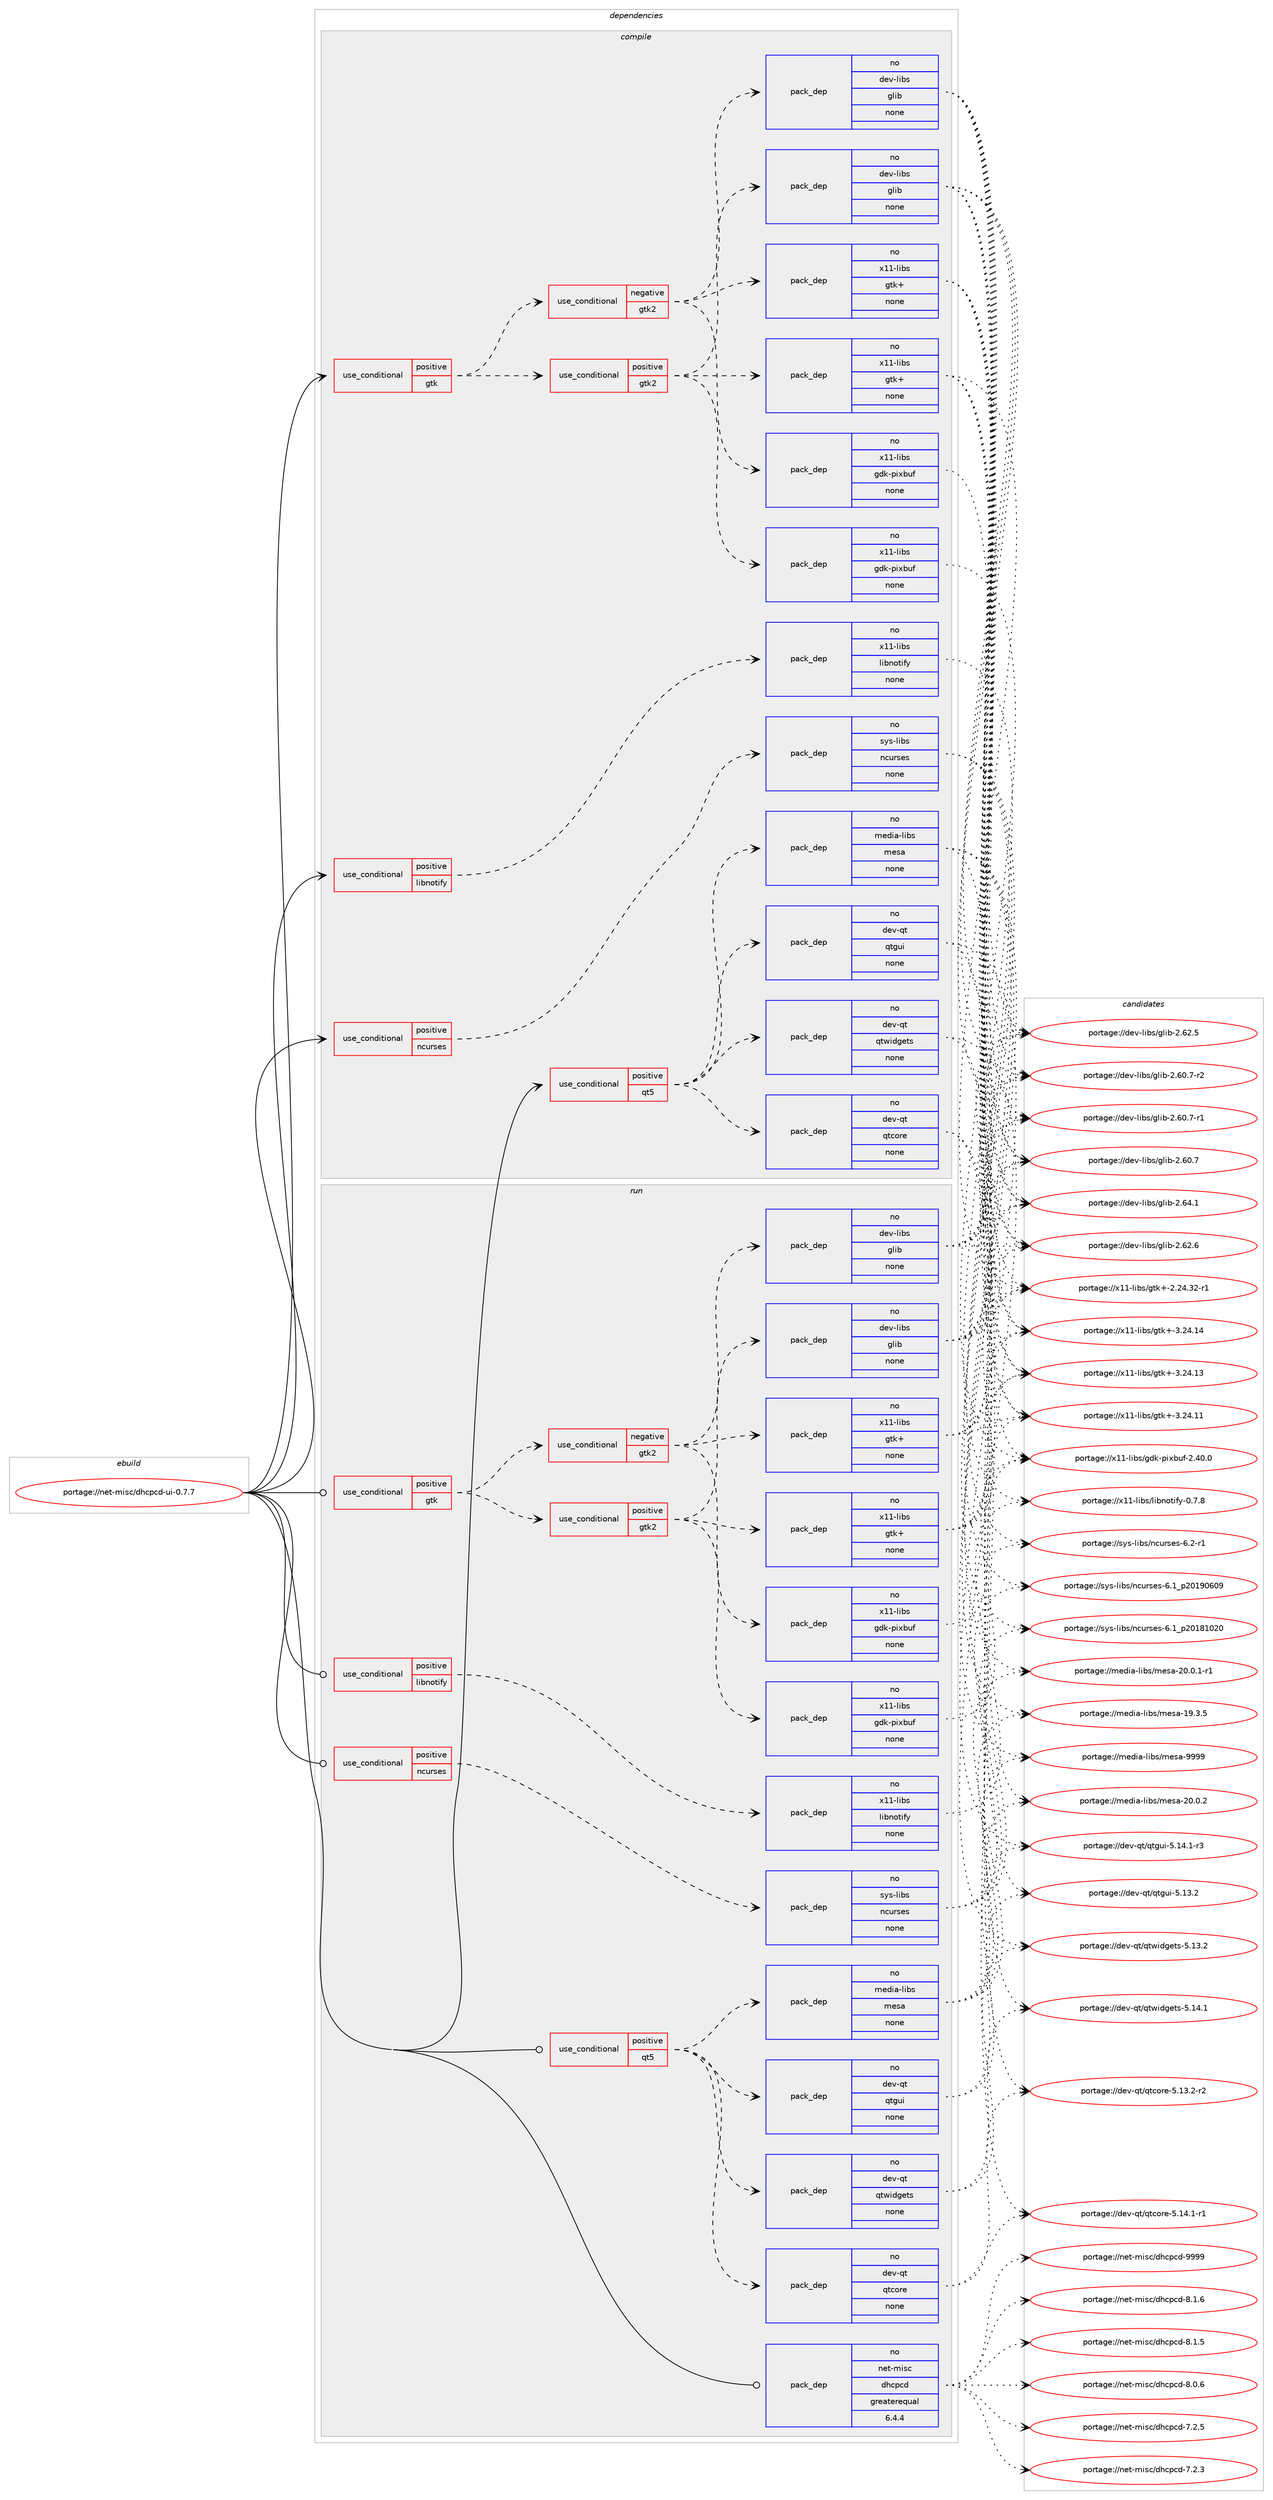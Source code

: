 digraph prolog {

# *************
# Graph options
# *************

newrank=true;
concentrate=true;
compound=true;
graph [rankdir=LR,fontname=Helvetica,fontsize=10,ranksep=1.5];#, ranksep=2.5, nodesep=0.2];
edge  [arrowhead=vee];
node  [fontname=Helvetica,fontsize=10];

# **********
# The ebuild
# **********

subgraph cluster_leftcol {
color=gray;
rank=same;
label=<<i>ebuild</i>>;
id [label="portage://net-misc/dhcpcd-ui-0.7.7", color=red, width=4, href="../net-misc/dhcpcd-ui-0.7.7.svg"];
}

# ****************
# The dependencies
# ****************

subgraph cluster_midcol {
color=gray;
label=<<i>dependencies</i>>;
subgraph cluster_compile {
fillcolor="#eeeeee";
style=filled;
label=<<i>compile</i>>;
subgraph cond3419 {
dependency21277 [label=<<TABLE BORDER="0" CELLBORDER="1" CELLSPACING="0" CELLPADDING="4"><TR><TD ROWSPAN="3" CELLPADDING="10">use_conditional</TD></TR><TR><TD>positive</TD></TR><TR><TD>gtk</TD></TR></TABLE>>, shape=none, color=red];
subgraph cond3420 {
dependency21278 [label=<<TABLE BORDER="0" CELLBORDER="1" CELLSPACING="0" CELLPADDING="4"><TR><TD ROWSPAN="3" CELLPADDING="10">use_conditional</TD></TR><TR><TD>positive</TD></TR><TR><TD>gtk2</TD></TR></TABLE>>, shape=none, color=red];
subgraph pack17497 {
dependency21279 [label=<<TABLE BORDER="0" CELLBORDER="1" CELLSPACING="0" CELLPADDING="4" WIDTH="220"><TR><TD ROWSPAN="6" CELLPADDING="30">pack_dep</TD></TR><TR><TD WIDTH="110">no</TD></TR><TR><TD>dev-libs</TD></TR><TR><TD>glib</TD></TR><TR><TD>none</TD></TR><TR><TD></TD></TR></TABLE>>, shape=none, color=blue];
}
dependency21278:e -> dependency21279:w [weight=20,style="dashed",arrowhead="vee"];
subgraph pack17498 {
dependency21280 [label=<<TABLE BORDER="0" CELLBORDER="1" CELLSPACING="0" CELLPADDING="4" WIDTH="220"><TR><TD ROWSPAN="6" CELLPADDING="30">pack_dep</TD></TR><TR><TD WIDTH="110">no</TD></TR><TR><TD>x11-libs</TD></TR><TR><TD>gdk-pixbuf</TD></TR><TR><TD>none</TD></TR><TR><TD></TD></TR></TABLE>>, shape=none, color=blue];
}
dependency21278:e -> dependency21280:w [weight=20,style="dashed",arrowhead="vee"];
subgraph pack17499 {
dependency21281 [label=<<TABLE BORDER="0" CELLBORDER="1" CELLSPACING="0" CELLPADDING="4" WIDTH="220"><TR><TD ROWSPAN="6" CELLPADDING="30">pack_dep</TD></TR><TR><TD WIDTH="110">no</TD></TR><TR><TD>x11-libs</TD></TR><TR><TD>gtk+</TD></TR><TR><TD>none</TD></TR><TR><TD></TD></TR></TABLE>>, shape=none, color=blue];
}
dependency21278:e -> dependency21281:w [weight=20,style="dashed",arrowhead="vee"];
}
dependency21277:e -> dependency21278:w [weight=20,style="dashed",arrowhead="vee"];
subgraph cond3421 {
dependency21282 [label=<<TABLE BORDER="0" CELLBORDER="1" CELLSPACING="0" CELLPADDING="4"><TR><TD ROWSPAN="3" CELLPADDING="10">use_conditional</TD></TR><TR><TD>negative</TD></TR><TR><TD>gtk2</TD></TR></TABLE>>, shape=none, color=red];
subgraph pack17500 {
dependency21283 [label=<<TABLE BORDER="0" CELLBORDER="1" CELLSPACING="0" CELLPADDING="4" WIDTH="220"><TR><TD ROWSPAN="6" CELLPADDING="30">pack_dep</TD></TR><TR><TD WIDTH="110">no</TD></TR><TR><TD>dev-libs</TD></TR><TR><TD>glib</TD></TR><TR><TD>none</TD></TR><TR><TD></TD></TR></TABLE>>, shape=none, color=blue];
}
dependency21282:e -> dependency21283:w [weight=20,style="dashed",arrowhead="vee"];
subgraph pack17501 {
dependency21284 [label=<<TABLE BORDER="0" CELLBORDER="1" CELLSPACING="0" CELLPADDING="4" WIDTH="220"><TR><TD ROWSPAN="6" CELLPADDING="30">pack_dep</TD></TR><TR><TD WIDTH="110">no</TD></TR><TR><TD>x11-libs</TD></TR><TR><TD>gdk-pixbuf</TD></TR><TR><TD>none</TD></TR><TR><TD></TD></TR></TABLE>>, shape=none, color=blue];
}
dependency21282:e -> dependency21284:w [weight=20,style="dashed",arrowhead="vee"];
subgraph pack17502 {
dependency21285 [label=<<TABLE BORDER="0" CELLBORDER="1" CELLSPACING="0" CELLPADDING="4" WIDTH="220"><TR><TD ROWSPAN="6" CELLPADDING="30">pack_dep</TD></TR><TR><TD WIDTH="110">no</TD></TR><TR><TD>x11-libs</TD></TR><TR><TD>gtk+</TD></TR><TR><TD>none</TD></TR><TR><TD></TD></TR></TABLE>>, shape=none, color=blue];
}
dependency21282:e -> dependency21285:w [weight=20,style="dashed",arrowhead="vee"];
}
dependency21277:e -> dependency21282:w [weight=20,style="dashed",arrowhead="vee"];
}
id:e -> dependency21277:w [weight=20,style="solid",arrowhead="vee"];
subgraph cond3422 {
dependency21286 [label=<<TABLE BORDER="0" CELLBORDER="1" CELLSPACING="0" CELLPADDING="4"><TR><TD ROWSPAN="3" CELLPADDING="10">use_conditional</TD></TR><TR><TD>positive</TD></TR><TR><TD>libnotify</TD></TR></TABLE>>, shape=none, color=red];
subgraph pack17503 {
dependency21287 [label=<<TABLE BORDER="0" CELLBORDER="1" CELLSPACING="0" CELLPADDING="4" WIDTH="220"><TR><TD ROWSPAN="6" CELLPADDING="30">pack_dep</TD></TR><TR><TD WIDTH="110">no</TD></TR><TR><TD>x11-libs</TD></TR><TR><TD>libnotify</TD></TR><TR><TD>none</TD></TR><TR><TD></TD></TR></TABLE>>, shape=none, color=blue];
}
dependency21286:e -> dependency21287:w [weight=20,style="dashed",arrowhead="vee"];
}
id:e -> dependency21286:w [weight=20,style="solid",arrowhead="vee"];
subgraph cond3423 {
dependency21288 [label=<<TABLE BORDER="0" CELLBORDER="1" CELLSPACING="0" CELLPADDING="4"><TR><TD ROWSPAN="3" CELLPADDING="10">use_conditional</TD></TR><TR><TD>positive</TD></TR><TR><TD>ncurses</TD></TR></TABLE>>, shape=none, color=red];
subgraph pack17504 {
dependency21289 [label=<<TABLE BORDER="0" CELLBORDER="1" CELLSPACING="0" CELLPADDING="4" WIDTH="220"><TR><TD ROWSPAN="6" CELLPADDING="30">pack_dep</TD></TR><TR><TD WIDTH="110">no</TD></TR><TR><TD>sys-libs</TD></TR><TR><TD>ncurses</TD></TR><TR><TD>none</TD></TR><TR><TD></TD></TR></TABLE>>, shape=none, color=blue];
}
dependency21288:e -> dependency21289:w [weight=20,style="dashed",arrowhead="vee"];
}
id:e -> dependency21288:w [weight=20,style="solid",arrowhead="vee"];
subgraph cond3424 {
dependency21290 [label=<<TABLE BORDER="0" CELLBORDER="1" CELLSPACING="0" CELLPADDING="4"><TR><TD ROWSPAN="3" CELLPADDING="10">use_conditional</TD></TR><TR><TD>positive</TD></TR><TR><TD>qt5</TD></TR></TABLE>>, shape=none, color=red];
subgraph pack17505 {
dependency21291 [label=<<TABLE BORDER="0" CELLBORDER="1" CELLSPACING="0" CELLPADDING="4" WIDTH="220"><TR><TD ROWSPAN="6" CELLPADDING="30">pack_dep</TD></TR><TR><TD WIDTH="110">no</TD></TR><TR><TD>dev-qt</TD></TR><TR><TD>qtcore</TD></TR><TR><TD>none</TD></TR><TR><TD></TD></TR></TABLE>>, shape=none, color=blue];
}
dependency21290:e -> dependency21291:w [weight=20,style="dashed",arrowhead="vee"];
subgraph pack17506 {
dependency21292 [label=<<TABLE BORDER="0" CELLBORDER="1" CELLSPACING="0" CELLPADDING="4" WIDTH="220"><TR><TD ROWSPAN="6" CELLPADDING="30">pack_dep</TD></TR><TR><TD WIDTH="110">no</TD></TR><TR><TD>dev-qt</TD></TR><TR><TD>qtgui</TD></TR><TR><TD>none</TD></TR><TR><TD></TD></TR></TABLE>>, shape=none, color=blue];
}
dependency21290:e -> dependency21292:w [weight=20,style="dashed",arrowhead="vee"];
subgraph pack17507 {
dependency21293 [label=<<TABLE BORDER="0" CELLBORDER="1" CELLSPACING="0" CELLPADDING="4" WIDTH="220"><TR><TD ROWSPAN="6" CELLPADDING="30">pack_dep</TD></TR><TR><TD WIDTH="110">no</TD></TR><TR><TD>dev-qt</TD></TR><TR><TD>qtwidgets</TD></TR><TR><TD>none</TD></TR><TR><TD></TD></TR></TABLE>>, shape=none, color=blue];
}
dependency21290:e -> dependency21293:w [weight=20,style="dashed",arrowhead="vee"];
subgraph pack17508 {
dependency21294 [label=<<TABLE BORDER="0" CELLBORDER="1" CELLSPACING="0" CELLPADDING="4" WIDTH="220"><TR><TD ROWSPAN="6" CELLPADDING="30">pack_dep</TD></TR><TR><TD WIDTH="110">no</TD></TR><TR><TD>media-libs</TD></TR><TR><TD>mesa</TD></TR><TR><TD>none</TD></TR><TR><TD></TD></TR></TABLE>>, shape=none, color=blue];
}
dependency21290:e -> dependency21294:w [weight=20,style="dashed",arrowhead="vee"];
}
id:e -> dependency21290:w [weight=20,style="solid",arrowhead="vee"];
}
subgraph cluster_compileandrun {
fillcolor="#eeeeee";
style=filled;
label=<<i>compile and run</i>>;
}
subgraph cluster_run {
fillcolor="#eeeeee";
style=filled;
label=<<i>run</i>>;
subgraph cond3425 {
dependency21295 [label=<<TABLE BORDER="0" CELLBORDER="1" CELLSPACING="0" CELLPADDING="4"><TR><TD ROWSPAN="3" CELLPADDING="10">use_conditional</TD></TR><TR><TD>positive</TD></TR><TR><TD>gtk</TD></TR></TABLE>>, shape=none, color=red];
subgraph cond3426 {
dependency21296 [label=<<TABLE BORDER="0" CELLBORDER="1" CELLSPACING="0" CELLPADDING="4"><TR><TD ROWSPAN="3" CELLPADDING="10">use_conditional</TD></TR><TR><TD>positive</TD></TR><TR><TD>gtk2</TD></TR></TABLE>>, shape=none, color=red];
subgraph pack17509 {
dependency21297 [label=<<TABLE BORDER="0" CELLBORDER="1" CELLSPACING="0" CELLPADDING="4" WIDTH="220"><TR><TD ROWSPAN="6" CELLPADDING="30">pack_dep</TD></TR><TR><TD WIDTH="110">no</TD></TR><TR><TD>dev-libs</TD></TR><TR><TD>glib</TD></TR><TR><TD>none</TD></TR><TR><TD></TD></TR></TABLE>>, shape=none, color=blue];
}
dependency21296:e -> dependency21297:w [weight=20,style="dashed",arrowhead="vee"];
subgraph pack17510 {
dependency21298 [label=<<TABLE BORDER="0" CELLBORDER="1" CELLSPACING="0" CELLPADDING="4" WIDTH="220"><TR><TD ROWSPAN="6" CELLPADDING="30">pack_dep</TD></TR><TR><TD WIDTH="110">no</TD></TR><TR><TD>x11-libs</TD></TR><TR><TD>gdk-pixbuf</TD></TR><TR><TD>none</TD></TR><TR><TD></TD></TR></TABLE>>, shape=none, color=blue];
}
dependency21296:e -> dependency21298:w [weight=20,style="dashed",arrowhead="vee"];
subgraph pack17511 {
dependency21299 [label=<<TABLE BORDER="0" CELLBORDER="1" CELLSPACING="0" CELLPADDING="4" WIDTH="220"><TR><TD ROWSPAN="6" CELLPADDING="30">pack_dep</TD></TR><TR><TD WIDTH="110">no</TD></TR><TR><TD>x11-libs</TD></TR><TR><TD>gtk+</TD></TR><TR><TD>none</TD></TR><TR><TD></TD></TR></TABLE>>, shape=none, color=blue];
}
dependency21296:e -> dependency21299:w [weight=20,style="dashed",arrowhead="vee"];
}
dependency21295:e -> dependency21296:w [weight=20,style="dashed",arrowhead="vee"];
subgraph cond3427 {
dependency21300 [label=<<TABLE BORDER="0" CELLBORDER="1" CELLSPACING="0" CELLPADDING="4"><TR><TD ROWSPAN="3" CELLPADDING="10">use_conditional</TD></TR><TR><TD>negative</TD></TR><TR><TD>gtk2</TD></TR></TABLE>>, shape=none, color=red];
subgraph pack17512 {
dependency21301 [label=<<TABLE BORDER="0" CELLBORDER="1" CELLSPACING="0" CELLPADDING="4" WIDTH="220"><TR><TD ROWSPAN="6" CELLPADDING="30">pack_dep</TD></TR><TR><TD WIDTH="110">no</TD></TR><TR><TD>dev-libs</TD></TR><TR><TD>glib</TD></TR><TR><TD>none</TD></TR><TR><TD></TD></TR></TABLE>>, shape=none, color=blue];
}
dependency21300:e -> dependency21301:w [weight=20,style="dashed",arrowhead="vee"];
subgraph pack17513 {
dependency21302 [label=<<TABLE BORDER="0" CELLBORDER="1" CELLSPACING="0" CELLPADDING="4" WIDTH="220"><TR><TD ROWSPAN="6" CELLPADDING="30">pack_dep</TD></TR><TR><TD WIDTH="110">no</TD></TR><TR><TD>x11-libs</TD></TR><TR><TD>gdk-pixbuf</TD></TR><TR><TD>none</TD></TR><TR><TD></TD></TR></TABLE>>, shape=none, color=blue];
}
dependency21300:e -> dependency21302:w [weight=20,style="dashed",arrowhead="vee"];
subgraph pack17514 {
dependency21303 [label=<<TABLE BORDER="0" CELLBORDER="1" CELLSPACING="0" CELLPADDING="4" WIDTH="220"><TR><TD ROWSPAN="6" CELLPADDING="30">pack_dep</TD></TR><TR><TD WIDTH="110">no</TD></TR><TR><TD>x11-libs</TD></TR><TR><TD>gtk+</TD></TR><TR><TD>none</TD></TR><TR><TD></TD></TR></TABLE>>, shape=none, color=blue];
}
dependency21300:e -> dependency21303:w [weight=20,style="dashed",arrowhead="vee"];
}
dependency21295:e -> dependency21300:w [weight=20,style="dashed",arrowhead="vee"];
}
id:e -> dependency21295:w [weight=20,style="solid",arrowhead="odot"];
subgraph cond3428 {
dependency21304 [label=<<TABLE BORDER="0" CELLBORDER="1" CELLSPACING="0" CELLPADDING="4"><TR><TD ROWSPAN="3" CELLPADDING="10">use_conditional</TD></TR><TR><TD>positive</TD></TR><TR><TD>libnotify</TD></TR></TABLE>>, shape=none, color=red];
subgraph pack17515 {
dependency21305 [label=<<TABLE BORDER="0" CELLBORDER="1" CELLSPACING="0" CELLPADDING="4" WIDTH="220"><TR><TD ROWSPAN="6" CELLPADDING="30">pack_dep</TD></TR><TR><TD WIDTH="110">no</TD></TR><TR><TD>x11-libs</TD></TR><TR><TD>libnotify</TD></TR><TR><TD>none</TD></TR><TR><TD></TD></TR></TABLE>>, shape=none, color=blue];
}
dependency21304:e -> dependency21305:w [weight=20,style="dashed",arrowhead="vee"];
}
id:e -> dependency21304:w [weight=20,style="solid",arrowhead="odot"];
subgraph cond3429 {
dependency21306 [label=<<TABLE BORDER="0" CELLBORDER="1" CELLSPACING="0" CELLPADDING="4"><TR><TD ROWSPAN="3" CELLPADDING="10">use_conditional</TD></TR><TR><TD>positive</TD></TR><TR><TD>ncurses</TD></TR></TABLE>>, shape=none, color=red];
subgraph pack17516 {
dependency21307 [label=<<TABLE BORDER="0" CELLBORDER="1" CELLSPACING="0" CELLPADDING="4" WIDTH="220"><TR><TD ROWSPAN="6" CELLPADDING="30">pack_dep</TD></TR><TR><TD WIDTH="110">no</TD></TR><TR><TD>sys-libs</TD></TR><TR><TD>ncurses</TD></TR><TR><TD>none</TD></TR><TR><TD></TD></TR></TABLE>>, shape=none, color=blue];
}
dependency21306:e -> dependency21307:w [weight=20,style="dashed",arrowhead="vee"];
}
id:e -> dependency21306:w [weight=20,style="solid",arrowhead="odot"];
subgraph cond3430 {
dependency21308 [label=<<TABLE BORDER="0" CELLBORDER="1" CELLSPACING="0" CELLPADDING="4"><TR><TD ROWSPAN="3" CELLPADDING="10">use_conditional</TD></TR><TR><TD>positive</TD></TR><TR><TD>qt5</TD></TR></TABLE>>, shape=none, color=red];
subgraph pack17517 {
dependency21309 [label=<<TABLE BORDER="0" CELLBORDER="1" CELLSPACING="0" CELLPADDING="4" WIDTH="220"><TR><TD ROWSPAN="6" CELLPADDING="30">pack_dep</TD></TR><TR><TD WIDTH="110">no</TD></TR><TR><TD>dev-qt</TD></TR><TR><TD>qtcore</TD></TR><TR><TD>none</TD></TR><TR><TD></TD></TR></TABLE>>, shape=none, color=blue];
}
dependency21308:e -> dependency21309:w [weight=20,style="dashed",arrowhead="vee"];
subgraph pack17518 {
dependency21310 [label=<<TABLE BORDER="0" CELLBORDER="1" CELLSPACING="0" CELLPADDING="4" WIDTH="220"><TR><TD ROWSPAN="6" CELLPADDING="30">pack_dep</TD></TR><TR><TD WIDTH="110">no</TD></TR><TR><TD>dev-qt</TD></TR><TR><TD>qtgui</TD></TR><TR><TD>none</TD></TR><TR><TD></TD></TR></TABLE>>, shape=none, color=blue];
}
dependency21308:e -> dependency21310:w [weight=20,style="dashed",arrowhead="vee"];
subgraph pack17519 {
dependency21311 [label=<<TABLE BORDER="0" CELLBORDER="1" CELLSPACING="0" CELLPADDING="4" WIDTH="220"><TR><TD ROWSPAN="6" CELLPADDING="30">pack_dep</TD></TR><TR><TD WIDTH="110">no</TD></TR><TR><TD>dev-qt</TD></TR><TR><TD>qtwidgets</TD></TR><TR><TD>none</TD></TR><TR><TD></TD></TR></TABLE>>, shape=none, color=blue];
}
dependency21308:e -> dependency21311:w [weight=20,style="dashed",arrowhead="vee"];
subgraph pack17520 {
dependency21312 [label=<<TABLE BORDER="0" CELLBORDER="1" CELLSPACING="0" CELLPADDING="4" WIDTH="220"><TR><TD ROWSPAN="6" CELLPADDING="30">pack_dep</TD></TR><TR><TD WIDTH="110">no</TD></TR><TR><TD>media-libs</TD></TR><TR><TD>mesa</TD></TR><TR><TD>none</TD></TR><TR><TD></TD></TR></TABLE>>, shape=none, color=blue];
}
dependency21308:e -> dependency21312:w [weight=20,style="dashed",arrowhead="vee"];
}
id:e -> dependency21308:w [weight=20,style="solid",arrowhead="odot"];
subgraph pack17521 {
dependency21313 [label=<<TABLE BORDER="0" CELLBORDER="1" CELLSPACING="0" CELLPADDING="4" WIDTH="220"><TR><TD ROWSPAN="6" CELLPADDING="30">pack_dep</TD></TR><TR><TD WIDTH="110">no</TD></TR><TR><TD>net-misc</TD></TR><TR><TD>dhcpcd</TD></TR><TR><TD>greaterequal</TD></TR><TR><TD>6.4.4</TD></TR></TABLE>>, shape=none, color=blue];
}
id:e -> dependency21313:w [weight=20,style="solid",arrowhead="odot"];
}
}

# **************
# The candidates
# **************

subgraph cluster_choices {
rank=same;
color=gray;
label=<<i>candidates</i>>;

subgraph choice17497 {
color=black;
nodesep=1;
choice1001011184510810598115471031081059845504654524649 [label="portage://dev-libs/glib-2.64.1", color=red, width=4,href="../dev-libs/glib-2.64.1.svg"];
choice1001011184510810598115471031081059845504654504654 [label="portage://dev-libs/glib-2.62.6", color=red, width=4,href="../dev-libs/glib-2.62.6.svg"];
choice1001011184510810598115471031081059845504654504653 [label="portage://dev-libs/glib-2.62.5", color=red, width=4,href="../dev-libs/glib-2.62.5.svg"];
choice10010111845108105981154710310810598455046544846554511450 [label="portage://dev-libs/glib-2.60.7-r2", color=red, width=4,href="../dev-libs/glib-2.60.7-r2.svg"];
choice10010111845108105981154710310810598455046544846554511449 [label="portage://dev-libs/glib-2.60.7-r1", color=red, width=4,href="../dev-libs/glib-2.60.7-r1.svg"];
choice1001011184510810598115471031081059845504654484655 [label="portage://dev-libs/glib-2.60.7", color=red, width=4,href="../dev-libs/glib-2.60.7.svg"];
dependency21279:e -> choice1001011184510810598115471031081059845504654524649:w [style=dotted,weight="100"];
dependency21279:e -> choice1001011184510810598115471031081059845504654504654:w [style=dotted,weight="100"];
dependency21279:e -> choice1001011184510810598115471031081059845504654504653:w [style=dotted,weight="100"];
dependency21279:e -> choice10010111845108105981154710310810598455046544846554511450:w [style=dotted,weight="100"];
dependency21279:e -> choice10010111845108105981154710310810598455046544846554511449:w [style=dotted,weight="100"];
dependency21279:e -> choice1001011184510810598115471031081059845504654484655:w [style=dotted,weight="100"];
}
subgraph choice17498 {
color=black;
nodesep=1;
choice1204949451081059811547103100107451121051209811710245504652484648 [label="portage://x11-libs/gdk-pixbuf-2.40.0", color=red, width=4,href="../x11-libs/gdk-pixbuf-2.40.0.svg"];
dependency21280:e -> choice1204949451081059811547103100107451121051209811710245504652484648:w [style=dotted,weight="100"];
}
subgraph choice17499 {
color=black;
nodesep=1;
choice1204949451081059811547103116107434551465052464952 [label="portage://x11-libs/gtk+-3.24.14", color=red, width=4,href="../x11-libs/gtk+-3.24.14.svg"];
choice1204949451081059811547103116107434551465052464951 [label="portage://x11-libs/gtk+-3.24.13", color=red, width=4,href="../x11-libs/gtk+-3.24.13.svg"];
choice1204949451081059811547103116107434551465052464949 [label="portage://x11-libs/gtk+-3.24.11", color=red, width=4,href="../x11-libs/gtk+-3.24.11.svg"];
choice12049494510810598115471031161074345504650524651504511449 [label="portage://x11-libs/gtk+-2.24.32-r1", color=red, width=4,href="../x11-libs/gtk+-2.24.32-r1.svg"];
dependency21281:e -> choice1204949451081059811547103116107434551465052464952:w [style=dotted,weight="100"];
dependency21281:e -> choice1204949451081059811547103116107434551465052464951:w [style=dotted,weight="100"];
dependency21281:e -> choice1204949451081059811547103116107434551465052464949:w [style=dotted,weight="100"];
dependency21281:e -> choice12049494510810598115471031161074345504650524651504511449:w [style=dotted,weight="100"];
}
subgraph choice17500 {
color=black;
nodesep=1;
choice1001011184510810598115471031081059845504654524649 [label="portage://dev-libs/glib-2.64.1", color=red, width=4,href="../dev-libs/glib-2.64.1.svg"];
choice1001011184510810598115471031081059845504654504654 [label="portage://dev-libs/glib-2.62.6", color=red, width=4,href="../dev-libs/glib-2.62.6.svg"];
choice1001011184510810598115471031081059845504654504653 [label="portage://dev-libs/glib-2.62.5", color=red, width=4,href="../dev-libs/glib-2.62.5.svg"];
choice10010111845108105981154710310810598455046544846554511450 [label="portage://dev-libs/glib-2.60.7-r2", color=red, width=4,href="../dev-libs/glib-2.60.7-r2.svg"];
choice10010111845108105981154710310810598455046544846554511449 [label="portage://dev-libs/glib-2.60.7-r1", color=red, width=4,href="../dev-libs/glib-2.60.7-r1.svg"];
choice1001011184510810598115471031081059845504654484655 [label="portage://dev-libs/glib-2.60.7", color=red, width=4,href="../dev-libs/glib-2.60.7.svg"];
dependency21283:e -> choice1001011184510810598115471031081059845504654524649:w [style=dotted,weight="100"];
dependency21283:e -> choice1001011184510810598115471031081059845504654504654:w [style=dotted,weight="100"];
dependency21283:e -> choice1001011184510810598115471031081059845504654504653:w [style=dotted,weight="100"];
dependency21283:e -> choice10010111845108105981154710310810598455046544846554511450:w [style=dotted,weight="100"];
dependency21283:e -> choice10010111845108105981154710310810598455046544846554511449:w [style=dotted,weight="100"];
dependency21283:e -> choice1001011184510810598115471031081059845504654484655:w [style=dotted,weight="100"];
}
subgraph choice17501 {
color=black;
nodesep=1;
choice1204949451081059811547103100107451121051209811710245504652484648 [label="portage://x11-libs/gdk-pixbuf-2.40.0", color=red, width=4,href="../x11-libs/gdk-pixbuf-2.40.0.svg"];
dependency21284:e -> choice1204949451081059811547103100107451121051209811710245504652484648:w [style=dotted,weight="100"];
}
subgraph choice17502 {
color=black;
nodesep=1;
choice1204949451081059811547103116107434551465052464952 [label="portage://x11-libs/gtk+-3.24.14", color=red, width=4,href="../x11-libs/gtk+-3.24.14.svg"];
choice1204949451081059811547103116107434551465052464951 [label="portage://x11-libs/gtk+-3.24.13", color=red, width=4,href="../x11-libs/gtk+-3.24.13.svg"];
choice1204949451081059811547103116107434551465052464949 [label="portage://x11-libs/gtk+-3.24.11", color=red, width=4,href="../x11-libs/gtk+-3.24.11.svg"];
choice12049494510810598115471031161074345504650524651504511449 [label="portage://x11-libs/gtk+-2.24.32-r1", color=red, width=4,href="../x11-libs/gtk+-2.24.32-r1.svg"];
dependency21285:e -> choice1204949451081059811547103116107434551465052464952:w [style=dotted,weight="100"];
dependency21285:e -> choice1204949451081059811547103116107434551465052464951:w [style=dotted,weight="100"];
dependency21285:e -> choice1204949451081059811547103116107434551465052464949:w [style=dotted,weight="100"];
dependency21285:e -> choice12049494510810598115471031161074345504650524651504511449:w [style=dotted,weight="100"];
}
subgraph choice17503 {
color=black;
nodesep=1;
choice120494945108105981154710810598110111116105102121454846554656 [label="portage://x11-libs/libnotify-0.7.8", color=red, width=4,href="../x11-libs/libnotify-0.7.8.svg"];
dependency21287:e -> choice120494945108105981154710810598110111116105102121454846554656:w [style=dotted,weight="100"];
}
subgraph choice17504 {
color=black;
nodesep=1;
choice11512111545108105981154711099117114115101115455446504511449 [label="portage://sys-libs/ncurses-6.2-r1", color=red, width=4,href="../sys-libs/ncurses-6.2-r1.svg"];
choice1151211154510810598115471109911711411510111545544649951125048495748544857 [label="portage://sys-libs/ncurses-6.1_p20190609", color=red, width=4,href="../sys-libs/ncurses-6.1_p20190609.svg"];
choice1151211154510810598115471109911711411510111545544649951125048495649485048 [label="portage://sys-libs/ncurses-6.1_p20181020", color=red, width=4,href="../sys-libs/ncurses-6.1_p20181020.svg"];
dependency21289:e -> choice11512111545108105981154711099117114115101115455446504511449:w [style=dotted,weight="100"];
dependency21289:e -> choice1151211154510810598115471109911711411510111545544649951125048495748544857:w [style=dotted,weight="100"];
dependency21289:e -> choice1151211154510810598115471109911711411510111545544649951125048495649485048:w [style=dotted,weight="100"];
}
subgraph choice17505 {
color=black;
nodesep=1;
choice100101118451131164711311699111114101455346495246494511449 [label="portage://dev-qt/qtcore-5.14.1-r1", color=red, width=4,href="../dev-qt/qtcore-5.14.1-r1.svg"];
choice100101118451131164711311699111114101455346495146504511450 [label="portage://dev-qt/qtcore-5.13.2-r2", color=red, width=4,href="../dev-qt/qtcore-5.13.2-r2.svg"];
dependency21291:e -> choice100101118451131164711311699111114101455346495246494511449:w [style=dotted,weight="100"];
dependency21291:e -> choice100101118451131164711311699111114101455346495146504511450:w [style=dotted,weight="100"];
}
subgraph choice17506 {
color=black;
nodesep=1;
choice1001011184511311647113116103117105455346495246494511451 [label="portage://dev-qt/qtgui-5.14.1-r3", color=red, width=4,href="../dev-qt/qtgui-5.14.1-r3.svg"];
choice100101118451131164711311610311710545534649514650 [label="portage://dev-qt/qtgui-5.13.2", color=red, width=4,href="../dev-qt/qtgui-5.13.2.svg"];
dependency21292:e -> choice1001011184511311647113116103117105455346495246494511451:w [style=dotted,weight="100"];
dependency21292:e -> choice100101118451131164711311610311710545534649514650:w [style=dotted,weight="100"];
}
subgraph choice17507 {
color=black;
nodesep=1;
choice100101118451131164711311611910510010310111611545534649524649 [label="portage://dev-qt/qtwidgets-5.14.1", color=red, width=4,href="../dev-qt/qtwidgets-5.14.1.svg"];
choice100101118451131164711311611910510010310111611545534649514650 [label="portage://dev-qt/qtwidgets-5.13.2", color=red, width=4,href="../dev-qt/qtwidgets-5.13.2.svg"];
dependency21293:e -> choice100101118451131164711311611910510010310111611545534649524649:w [style=dotted,weight="100"];
dependency21293:e -> choice100101118451131164711311611910510010310111611545534649514650:w [style=dotted,weight="100"];
}
subgraph choice17508 {
color=black;
nodesep=1;
choice10910110010597451081059811547109101115974557575757 [label="portage://media-libs/mesa-9999", color=red, width=4,href="../media-libs/mesa-9999.svg"];
choice109101100105974510810598115471091011159745504846484650 [label="portage://media-libs/mesa-20.0.2", color=red, width=4,href="../media-libs/mesa-20.0.2.svg"];
choice1091011001059745108105981154710910111597455048464846494511449 [label="portage://media-libs/mesa-20.0.1-r1", color=red, width=4,href="../media-libs/mesa-20.0.1-r1.svg"];
choice109101100105974510810598115471091011159745495746514653 [label="portage://media-libs/mesa-19.3.5", color=red, width=4,href="../media-libs/mesa-19.3.5.svg"];
dependency21294:e -> choice10910110010597451081059811547109101115974557575757:w [style=dotted,weight="100"];
dependency21294:e -> choice109101100105974510810598115471091011159745504846484650:w [style=dotted,weight="100"];
dependency21294:e -> choice1091011001059745108105981154710910111597455048464846494511449:w [style=dotted,weight="100"];
dependency21294:e -> choice109101100105974510810598115471091011159745495746514653:w [style=dotted,weight="100"];
}
subgraph choice17509 {
color=black;
nodesep=1;
choice1001011184510810598115471031081059845504654524649 [label="portage://dev-libs/glib-2.64.1", color=red, width=4,href="../dev-libs/glib-2.64.1.svg"];
choice1001011184510810598115471031081059845504654504654 [label="portage://dev-libs/glib-2.62.6", color=red, width=4,href="../dev-libs/glib-2.62.6.svg"];
choice1001011184510810598115471031081059845504654504653 [label="portage://dev-libs/glib-2.62.5", color=red, width=4,href="../dev-libs/glib-2.62.5.svg"];
choice10010111845108105981154710310810598455046544846554511450 [label="portage://dev-libs/glib-2.60.7-r2", color=red, width=4,href="../dev-libs/glib-2.60.7-r2.svg"];
choice10010111845108105981154710310810598455046544846554511449 [label="portage://dev-libs/glib-2.60.7-r1", color=red, width=4,href="../dev-libs/glib-2.60.7-r1.svg"];
choice1001011184510810598115471031081059845504654484655 [label="portage://dev-libs/glib-2.60.7", color=red, width=4,href="../dev-libs/glib-2.60.7.svg"];
dependency21297:e -> choice1001011184510810598115471031081059845504654524649:w [style=dotted,weight="100"];
dependency21297:e -> choice1001011184510810598115471031081059845504654504654:w [style=dotted,weight="100"];
dependency21297:e -> choice1001011184510810598115471031081059845504654504653:w [style=dotted,weight="100"];
dependency21297:e -> choice10010111845108105981154710310810598455046544846554511450:w [style=dotted,weight="100"];
dependency21297:e -> choice10010111845108105981154710310810598455046544846554511449:w [style=dotted,weight="100"];
dependency21297:e -> choice1001011184510810598115471031081059845504654484655:w [style=dotted,weight="100"];
}
subgraph choice17510 {
color=black;
nodesep=1;
choice1204949451081059811547103100107451121051209811710245504652484648 [label="portage://x11-libs/gdk-pixbuf-2.40.0", color=red, width=4,href="../x11-libs/gdk-pixbuf-2.40.0.svg"];
dependency21298:e -> choice1204949451081059811547103100107451121051209811710245504652484648:w [style=dotted,weight="100"];
}
subgraph choice17511 {
color=black;
nodesep=1;
choice1204949451081059811547103116107434551465052464952 [label="portage://x11-libs/gtk+-3.24.14", color=red, width=4,href="../x11-libs/gtk+-3.24.14.svg"];
choice1204949451081059811547103116107434551465052464951 [label="portage://x11-libs/gtk+-3.24.13", color=red, width=4,href="../x11-libs/gtk+-3.24.13.svg"];
choice1204949451081059811547103116107434551465052464949 [label="portage://x11-libs/gtk+-3.24.11", color=red, width=4,href="../x11-libs/gtk+-3.24.11.svg"];
choice12049494510810598115471031161074345504650524651504511449 [label="portage://x11-libs/gtk+-2.24.32-r1", color=red, width=4,href="../x11-libs/gtk+-2.24.32-r1.svg"];
dependency21299:e -> choice1204949451081059811547103116107434551465052464952:w [style=dotted,weight="100"];
dependency21299:e -> choice1204949451081059811547103116107434551465052464951:w [style=dotted,weight="100"];
dependency21299:e -> choice1204949451081059811547103116107434551465052464949:w [style=dotted,weight="100"];
dependency21299:e -> choice12049494510810598115471031161074345504650524651504511449:w [style=dotted,weight="100"];
}
subgraph choice17512 {
color=black;
nodesep=1;
choice1001011184510810598115471031081059845504654524649 [label="portage://dev-libs/glib-2.64.1", color=red, width=4,href="../dev-libs/glib-2.64.1.svg"];
choice1001011184510810598115471031081059845504654504654 [label="portage://dev-libs/glib-2.62.6", color=red, width=4,href="../dev-libs/glib-2.62.6.svg"];
choice1001011184510810598115471031081059845504654504653 [label="portage://dev-libs/glib-2.62.5", color=red, width=4,href="../dev-libs/glib-2.62.5.svg"];
choice10010111845108105981154710310810598455046544846554511450 [label="portage://dev-libs/glib-2.60.7-r2", color=red, width=4,href="../dev-libs/glib-2.60.7-r2.svg"];
choice10010111845108105981154710310810598455046544846554511449 [label="portage://dev-libs/glib-2.60.7-r1", color=red, width=4,href="../dev-libs/glib-2.60.7-r1.svg"];
choice1001011184510810598115471031081059845504654484655 [label="portage://dev-libs/glib-2.60.7", color=red, width=4,href="../dev-libs/glib-2.60.7.svg"];
dependency21301:e -> choice1001011184510810598115471031081059845504654524649:w [style=dotted,weight="100"];
dependency21301:e -> choice1001011184510810598115471031081059845504654504654:w [style=dotted,weight="100"];
dependency21301:e -> choice1001011184510810598115471031081059845504654504653:w [style=dotted,weight="100"];
dependency21301:e -> choice10010111845108105981154710310810598455046544846554511450:w [style=dotted,weight="100"];
dependency21301:e -> choice10010111845108105981154710310810598455046544846554511449:w [style=dotted,weight="100"];
dependency21301:e -> choice1001011184510810598115471031081059845504654484655:w [style=dotted,weight="100"];
}
subgraph choice17513 {
color=black;
nodesep=1;
choice1204949451081059811547103100107451121051209811710245504652484648 [label="portage://x11-libs/gdk-pixbuf-2.40.0", color=red, width=4,href="../x11-libs/gdk-pixbuf-2.40.0.svg"];
dependency21302:e -> choice1204949451081059811547103100107451121051209811710245504652484648:w [style=dotted,weight="100"];
}
subgraph choice17514 {
color=black;
nodesep=1;
choice1204949451081059811547103116107434551465052464952 [label="portage://x11-libs/gtk+-3.24.14", color=red, width=4,href="../x11-libs/gtk+-3.24.14.svg"];
choice1204949451081059811547103116107434551465052464951 [label="portage://x11-libs/gtk+-3.24.13", color=red, width=4,href="../x11-libs/gtk+-3.24.13.svg"];
choice1204949451081059811547103116107434551465052464949 [label="portage://x11-libs/gtk+-3.24.11", color=red, width=4,href="../x11-libs/gtk+-3.24.11.svg"];
choice12049494510810598115471031161074345504650524651504511449 [label="portage://x11-libs/gtk+-2.24.32-r1", color=red, width=4,href="../x11-libs/gtk+-2.24.32-r1.svg"];
dependency21303:e -> choice1204949451081059811547103116107434551465052464952:w [style=dotted,weight="100"];
dependency21303:e -> choice1204949451081059811547103116107434551465052464951:w [style=dotted,weight="100"];
dependency21303:e -> choice1204949451081059811547103116107434551465052464949:w [style=dotted,weight="100"];
dependency21303:e -> choice12049494510810598115471031161074345504650524651504511449:w [style=dotted,weight="100"];
}
subgraph choice17515 {
color=black;
nodesep=1;
choice120494945108105981154710810598110111116105102121454846554656 [label="portage://x11-libs/libnotify-0.7.8", color=red, width=4,href="../x11-libs/libnotify-0.7.8.svg"];
dependency21305:e -> choice120494945108105981154710810598110111116105102121454846554656:w [style=dotted,weight="100"];
}
subgraph choice17516 {
color=black;
nodesep=1;
choice11512111545108105981154711099117114115101115455446504511449 [label="portage://sys-libs/ncurses-6.2-r1", color=red, width=4,href="../sys-libs/ncurses-6.2-r1.svg"];
choice1151211154510810598115471109911711411510111545544649951125048495748544857 [label="portage://sys-libs/ncurses-6.1_p20190609", color=red, width=4,href="../sys-libs/ncurses-6.1_p20190609.svg"];
choice1151211154510810598115471109911711411510111545544649951125048495649485048 [label="portage://sys-libs/ncurses-6.1_p20181020", color=red, width=4,href="../sys-libs/ncurses-6.1_p20181020.svg"];
dependency21307:e -> choice11512111545108105981154711099117114115101115455446504511449:w [style=dotted,weight="100"];
dependency21307:e -> choice1151211154510810598115471109911711411510111545544649951125048495748544857:w [style=dotted,weight="100"];
dependency21307:e -> choice1151211154510810598115471109911711411510111545544649951125048495649485048:w [style=dotted,weight="100"];
}
subgraph choice17517 {
color=black;
nodesep=1;
choice100101118451131164711311699111114101455346495246494511449 [label="portage://dev-qt/qtcore-5.14.1-r1", color=red, width=4,href="../dev-qt/qtcore-5.14.1-r1.svg"];
choice100101118451131164711311699111114101455346495146504511450 [label="portage://dev-qt/qtcore-5.13.2-r2", color=red, width=4,href="../dev-qt/qtcore-5.13.2-r2.svg"];
dependency21309:e -> choice100101118451131164711311699111114101455346495246494511449:w [style=dotted,weight="100"];
dependency21309:e -> choice100101118451131164711311699111114101455346495146504511450:w [style=dotted,weight="100"];
}
subgraph choice17518 {
color=black;
nodesep=1;
choice1001011184511311647113116103117105455346495246494511451 [label="portage://dev-qt/qtgui-5.14.1-r3", color=red, width=4,href="../dev-qt/qtgui-5.14.1-r3.svg"];
choice100101118451131164711311610311710545534649514650 [label="portage://dev-qt/qtgui-5.13.2", color=red, width=4,href="../dev-qt/qtgui-5.13.2.svg"];
dependency21310:e -> choice1001011184511311647113116103117105455346495246494511451:w [style=dotted,weight="100"];
dependency21310:e -> choice100101118451131164711311610311710545534649514650:w [style=dotted,weight="100"];
}
subgraph choice17519 {
color=black;
nodesep=1;
choice100101118451131164711311611910510010310111611545534649524649 [label="portage://dev-qt/qtwidgets-5.14.1", color=red, width=4,href="../dev-qt/qtwidgets-5.14.1.svg"];
choice100101118451131164711311611910510010310111611545534649514650 [label="portage://dev-qt/qtwidgets-5.13.2", color=red, width=4,href="../dev-qt/qtwidgets-5.13.2.svg"];
dependency21311:e -> choice100101118451131164711311611910510010310111611545534649524649:w [style=dotted,weight="100"];
dependency21311:e -> choice100101118451131164711311611910510010310111611545534649514650:w [style=dotted,weight="100"];
}
subgraph choice17520 {
color=black;
nodesep=1;
choice10910110010597451081059811547109101115974557575757 [label="portage://media-libs/mesa-9999", color=red, width=4,href="../media-libs/mesa-9999.svg"];
choice109101100105974510810598115471091011159745504846484650 [label="portage://media-libs/mesa-20.0.2", color=red, width=4,href="../media-libs/mesa-20.0.2.svg"];
choice1091011001059745108105981154710910111597455048464846494511449 [label="portage://media-libs/mesa-20.0.1-r1", color=red, width=4,href="../media-libs/mesa-20.0.1-r1.svg"];
choice109101100105974510810598115471091011159745495746514653 [label="portage://media-libs/mesa-19.3.5", color=red, width=4,href="../media-libs/mesa-19.3.5.svg"];
dependency21312:e -> choice10910110010597451081059811547109101115974557575757:w [style=dotted,weight="100"];
dependency21312:e -> choice109101100105974510810598115471091011159745504846484650:w [style=dotted,weight="100"];
dependency21312:e -> choice1091011001059745108105981154710910111597455048464846494511449:w [style=dotted,weight="100"];
dependency21312:e -> choice109101100105974510810598115471091011159745495746514653:w [style=dotted,weight="100"];
}
subgraph choice17521 {
color=black;
nodesep=1;
choice11010111645109105115994710010499112991004557575757 [label="portage://net-misc/dhcpcd-9999", color=red, width=4,href="../net-misc/dhcpcd-9999.svg"];
choice1101011164510910511599471001049911299100455646494654 [label="portage://net-misc/dhcpcd-8.1.6", color=red, width=4,href="../net-misc/dhcpcd-8.1.6.svg"];
choice1101011164510910511599471001049911299100455646494653 [label="portage://net-misc/dhcpcd-8.1.5", color=red, width=4,href="../net-misc/dhcpcd-8.1.5.svg"];
choice1101011164510910511599471001049911299100455646484654 [label="portage://net-misc/dhcpcd-8.0.6", color=red, width=4,href="../net-misc/dhcpcd-8.0.6.svg"];
choice1101011164510910511599471001049911299100455546504653 [label="portage://net-misc/dhcpcd-7.2.5", color=red, width=4,href="../net-misc/dhcpcd-7.2.5.svg"];
choice1101011164510910511599471001049911299100455546504651 [label="portage://net-misc/dhcpcd-7.2.3", color=red, width=4,href="../net-misc/dhcpcd-7.2.3.svg"];
dependency21313:e -> choice11010111645109105115994710010499112991004557575757:w [style=dotted,weight="100"];
dependency21313:e -> choice1101011164510910511599471001049911299100455646494654:w [style=dotted,weight="100"];
dependency21313:e -> choice1101011164510910511599471001049911299100455646494653:w [style=dotted,weight="100"];
dependency21313:e -> choice1101011164510910511599471001049911299100455646484654:w [style=dotted,weight="100"];
dependency21313:e -> choice1101011164510910511599471001049911299100455546504653:w [style=dotted,weight="100"];
dependency21313:e -> choice1101011164510910511599471001049911299100455546504651:w [style=dotted,weight="100"];
}
}

}
